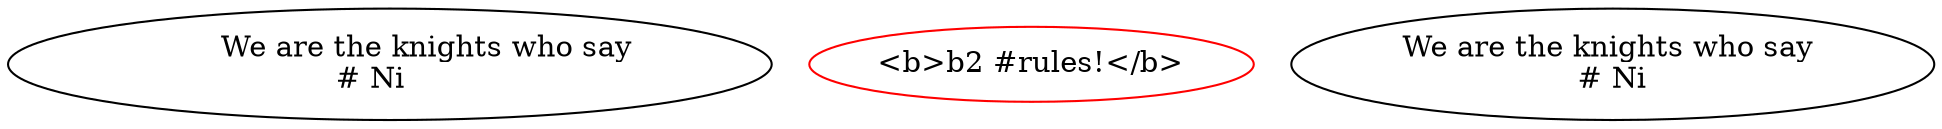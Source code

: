 // https://github.com/pydot/pydot/issues/235
graph G {
    b1 [label=<
         We are the knights who say <BR/># Ni
    >];

    <<b>b2 #rules!</b>> [color=red];

    b4 [label=<We are the knights who say <BR/># Ni>];
}
